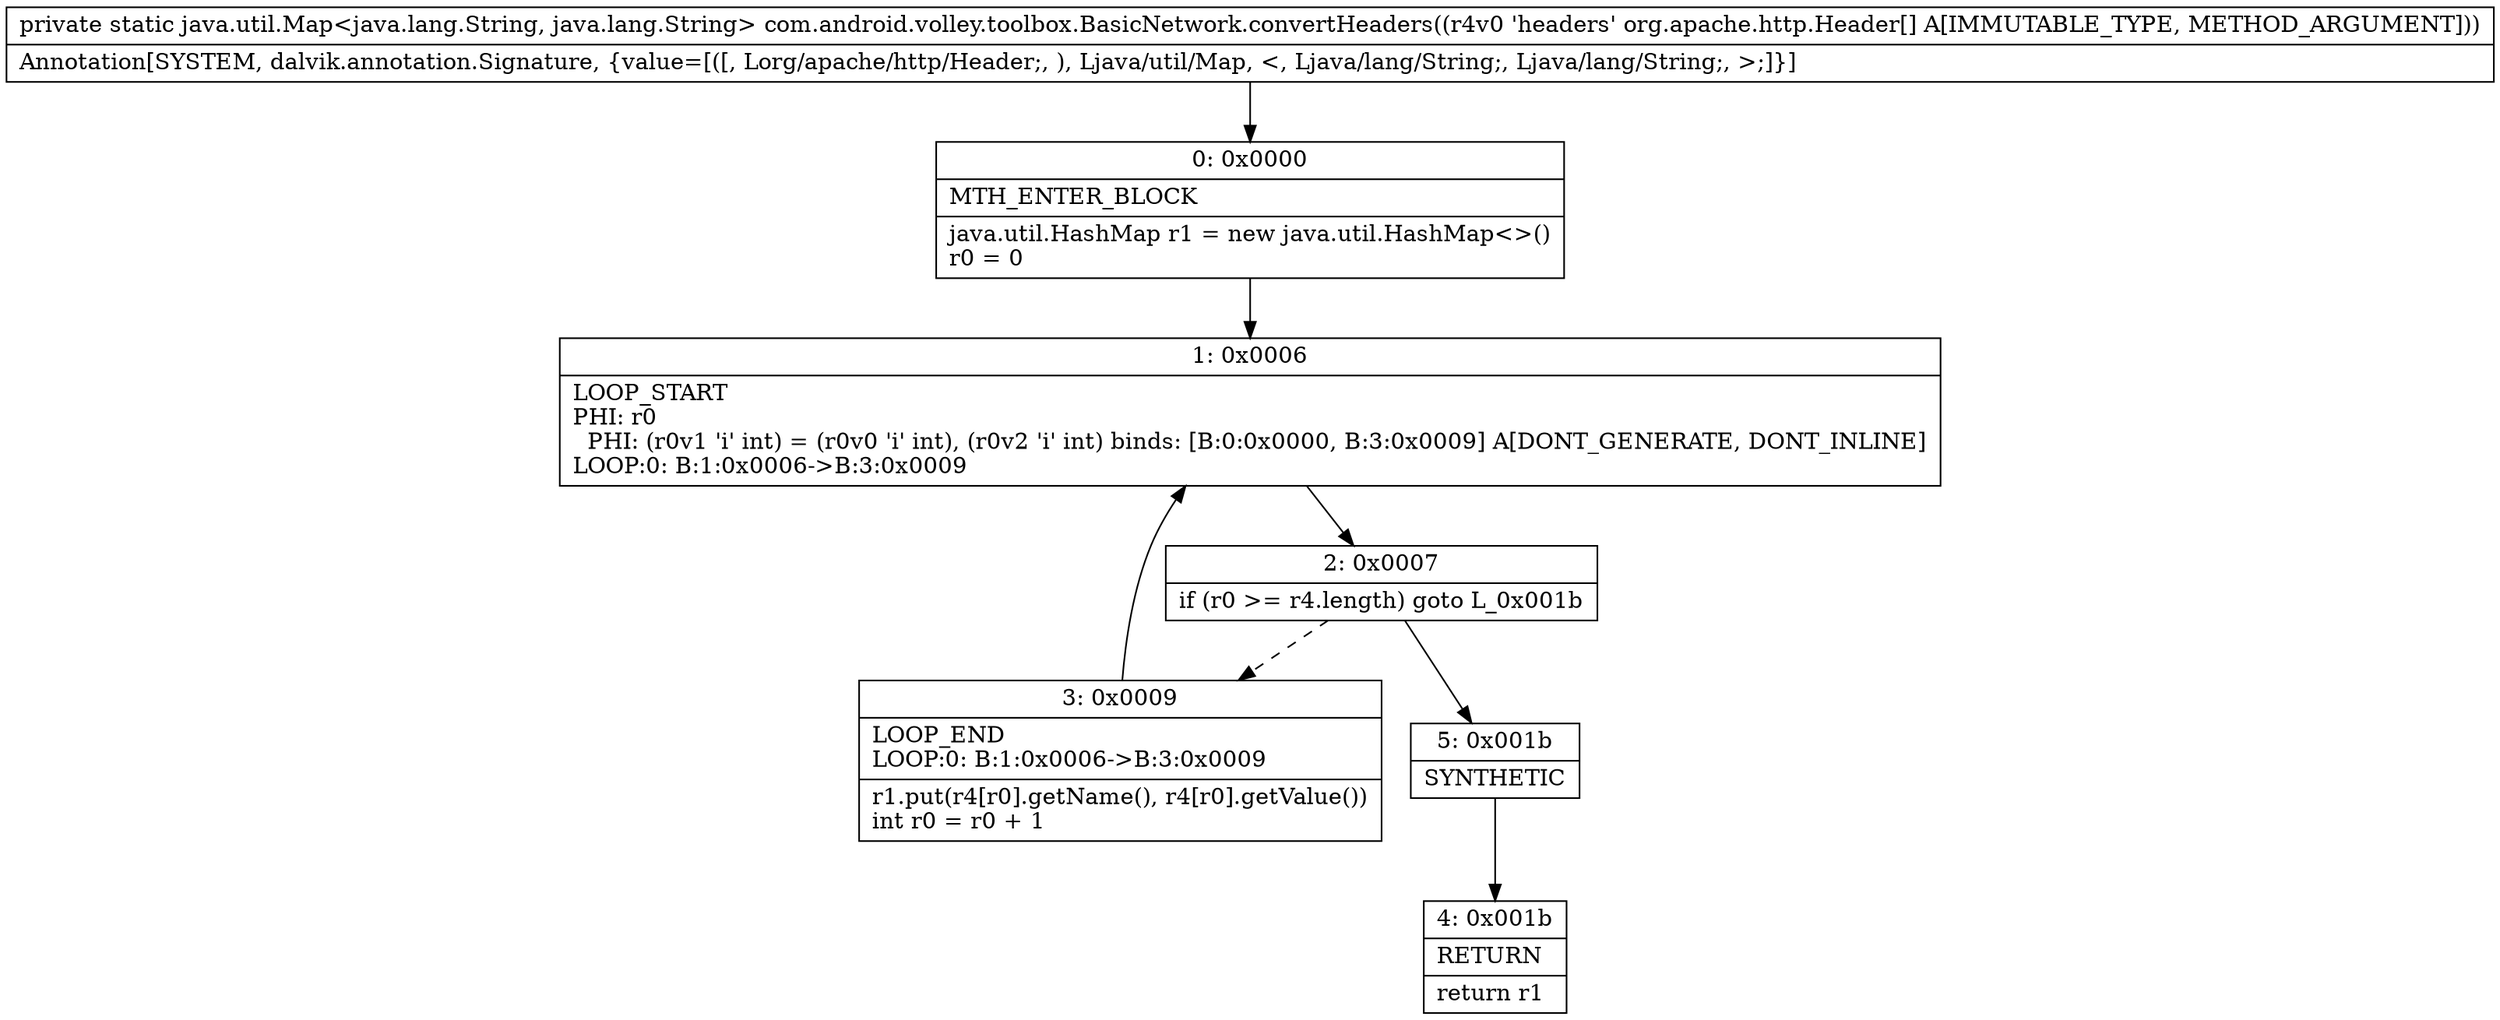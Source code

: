 digraph "CFG forcom.android.volley.toolbox.BasicNetwork.convertHeaders([Lorg\/apache\/http\/Header;)Ljava\/util\/Map;" {
Node_0 [shape=record,label="{0\:\ 0x0000|MTH_ENTER_BLOCK\l|java.util.HashMap r1 = new java.util.HashMap\<\>()\lr0 = 0\l}"];
Node_1 [shape=record,label="{1\:\ 0x0006|LOOP_START\lPHI: r0 \l  PHI: (r0v1 'i' int) = (r0v0 'i' int), (r0v2 'i' int) binds: [B:0:0x0000, B:3:0x0009] A[DONT_GENERATE, DONT_INLINE]\lLOOP:0: B:1:0x0006\-\>B:3:0x0009\l}"];
Node_2 [shape=record,label="{2\:\ 0x0007|if (r0 \>= r4.length) goto L_0x001b\l}"];
Node_3 [shape=record,label="{3\:\ 0x0009|LOOP_END\lLOOP:0: B:1:0x0006\-\>B:3:0x0009\l|r1.put(r4[r0].getName(), r4[r0].getValue())\lint r0 = r0 + 1\l}"];
Node_4 [shape=record,label="{4\:\ 0x001b|RETURN\l|return r1\l}"];
Node_5 [shape=record,label="{5\:\ 0x001b|SYNTHETIC\l}"];
MethodNode[shape=record,label="{private static java.util.Map\<java.lang.String, java.lang.String\> com.android.volley.toolbox.BasicNetwork.convertHeaders((r4v0 'headers' org.apache.http.Header[] A[IMMUTABLE_TYPE, METHOD_ARGUMENT]))  | Annotation[SYSTEM, dalvik.annotation.Signature, \{value=[([, Lorg\/apache\/http\/Header;, ), Ljava\/util\/Map, \<, Ljava\/lang\/String;, Ljava\/lang\/String;, \>;]\}]\l}"];
MethodNode -> Node_0;
Node_0 -> Node_1;
Node_1 -> Node_2;
Node_2 -> Node_3[style=dashed];
Node_2 -> Node_5;
Node_3 -> Node_1;
Node_5 -> Node_4;
}

